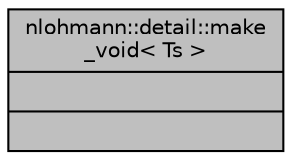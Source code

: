 digraph "nlohmann::detail::make_void&lt; Ts &gt;"
{
 // INTERACTIVE_SVG=YES
 // LATEX_PDF_SIZE
  edge [fontname="Helvetica",fontsize="10",labelfontname="Helvetica",labelfontsize="10"];
  node [fontname="Helvetica",fontsize="10",shape=record];
  Node1 [label="{nlohmann::detail::make\l_void\< Ts \>\n||}",height=0.2,width=0.4,color="black", fillcolor="grey75", style="filled", fontcolor="black",tooltip=" "];
}
